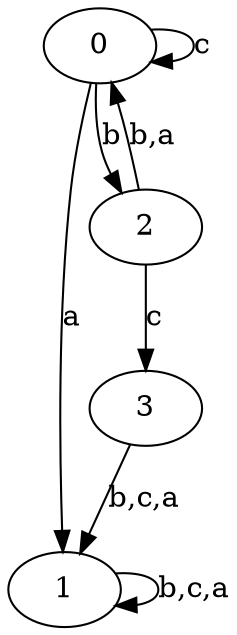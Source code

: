 digraph {
 ranksep=0.5;
 d2tdocpreamble = "\usetikzlibrary{automata}";
 d2tfigpreamble = "\tikzstyle{every state}= [ draw=blue!50,very thick,fill=blue!20]  \tikzstyle{auto}= [fill=white]";
 node [style="state"];
 edge [lblstyle="auto",topath="bend right", len=4  ]
  "0" [label="0",];
  "1" [label="1",style = "state, initial, accepting"];
  "2" [label="2",];
  "3" [label="3",];
  "0" -> "0" [label="c",topath="loop above"];
  "0" -> "1" [label="a"];
  "0" -> "2" [label="b"];
  "1" -> "1" [label="b,c,a",topath="loop above"];
  "2" -> "0" [label="b,a"];
  "2" -> "3" [label="c"];
  "3" -> "1" [label="b,c,a"];
}